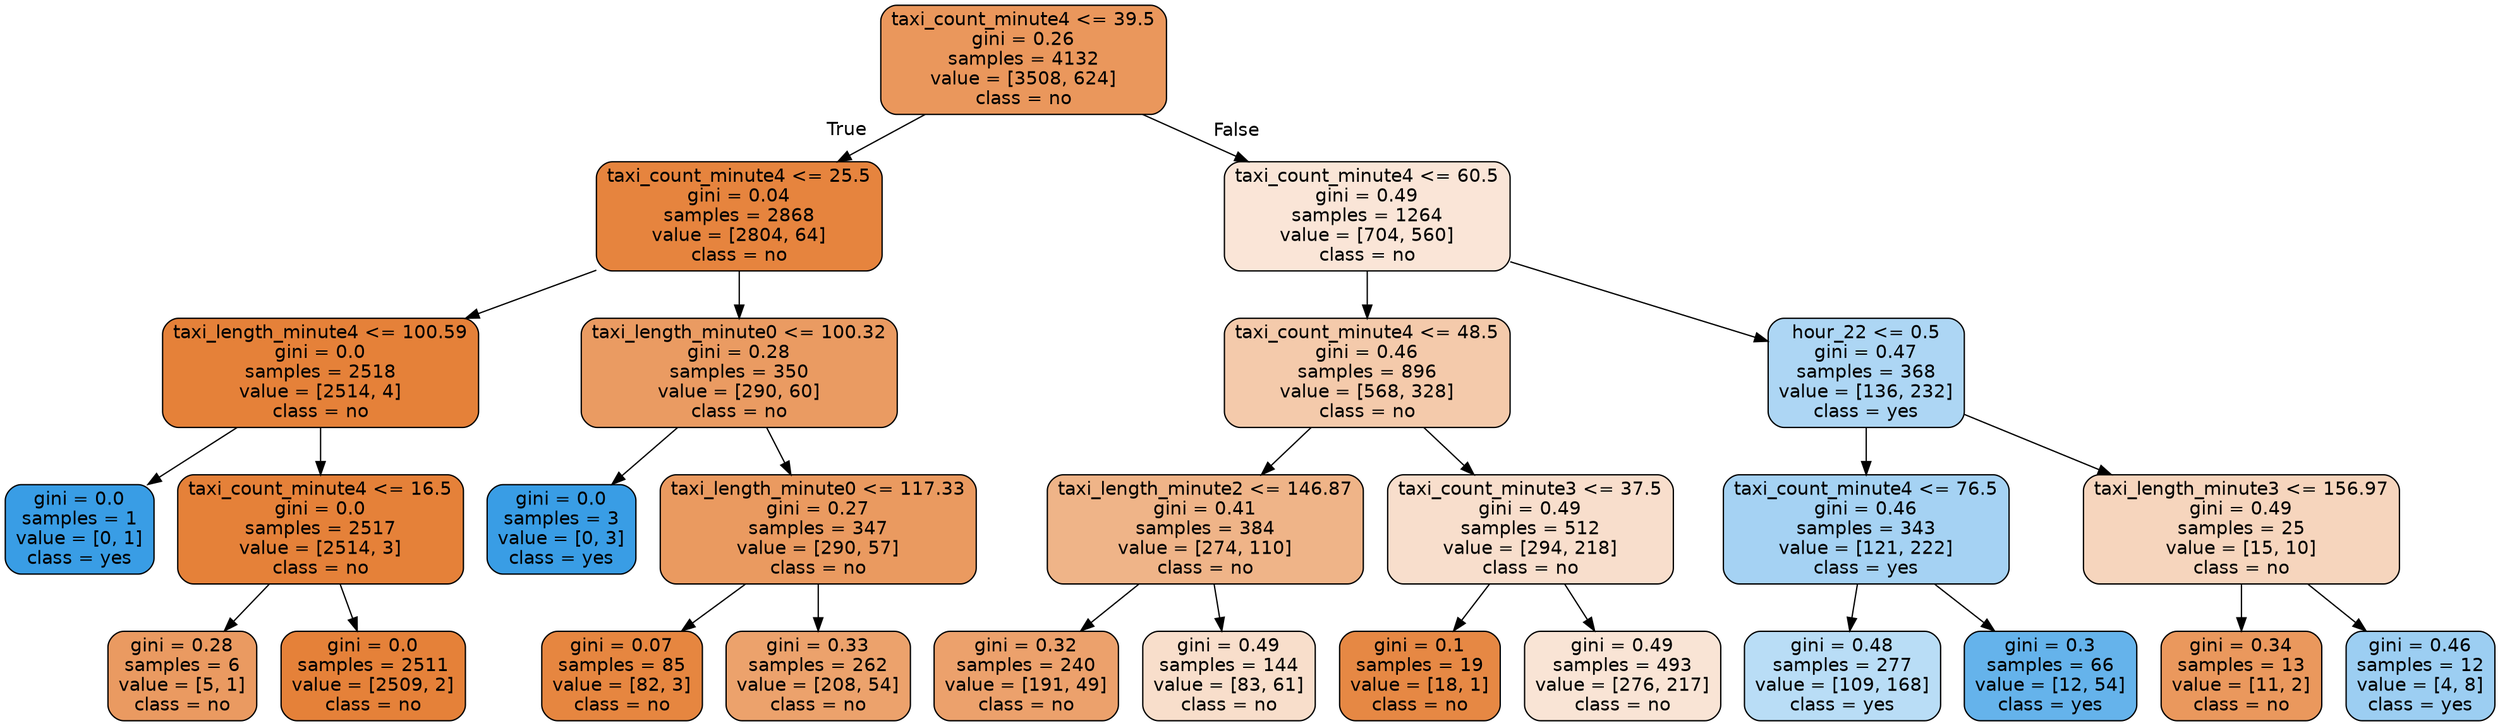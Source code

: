 digraph Tree {
node [shape=box, style="filled, rounded", color="black", fontname="helvetica"] ;
edge [fontname="helvetica"] ;
0 [label="taxi_count_minute4 <= 39.5\ngini = 0.26\nsamples = 4132\nvalue = [3508, 624]\nclass = no", fillcolor="#ea975c"] ;
1 [label="taxi_count_minute4 <= 25.5\ngini = 0.04\nsamples = 2868\nvalue = [2804, 64]\nclass = no", fillcolor="#e6843e"] ;
0 -> 1 [labeldistance=2.5, labelangle=45, headlabel="True"] ;
2 [label="taxi_length_minute4 <= 100.59\ngini = 0.0\nsamples = 2518\nvalue = [2514, 4]\nclass = no", fillcolor="#e58139"] ;
1 -> 2 ;
3 [label="gini = 0.0\nsamples = 1\nvalue = [0, 1]\nclass = yes", fillcolor="#399de5"] ;
2 -> 3 ;
4 [label="taxi_count_minute4 <= 16.5\ngini = 0.0\nsamples = 2517\nvalue = [2514, 3]\nclass = no", fillcolor="#e58139"] ;
2 -> 4 ;
5 [label="gini = 0.28\nsamples = 6\nvalue = [5, 1]\nclass = no", fillcolor="#ea9a61"] ;
4 -> 5 ;
6 [label="gini = 0.0\nsamples = 2511\nvalue = [2509, 2]\nclass = no", fillcolor="#e58139"] ;
4 -> 6 ;
7 [label="taxi_length_minute0 <= 100.32\ngini = 0.28\nsamples = 350\nvalue = [290, 60]\nclass = no", fillcolor="#ea9b62"] ;
1 -> 7 ;
8 [label="gini = 0.0\nsamples = 3\nvalue = [0, 3]\nclass = yes", fillcolor="#399de5"] ;
7 -> 8 ;
9 [label="taxi_length_minute0 <= 117.33\ngini = 0.27\nsamples = 347\nvalue = [290, 57]\nclass = no", fillcolor="#ea9a60"] ;
7 -> 9 ;
10 [label="gini = 0.07\nsamples = 85\nvalue = [82, 3]\nclass = no", fillcolor="#e68640"] ;
9 -> 10 ;
11 [label="gini = 0.33\nsamples = 262\nvalue = [208, 54]\nclass = no", fillcolor="#eca26c"] ;
9 -> 11 ;
12 [label="taxi_count_minute4 <= 60.5\ngini = 0.49\nsamples = 1264\nvalue = [704, 560]\nclass = no", fillcolor="#fae5d7"] ;
0 -> 12 [labeldistance=2.5, labelangle=-45, headlabel="False"] ;
13 [label="taxi_count_minute4 <= 48.5\ngini = 0.46\nsamples = 896\nvalue = [568, 328]\nclass = no", fillcolor="#f4caab"] ;
12 -> 13 ;
14 [label="taxi_length_minute2 <= 146.87\ngini = 0.41\nsamples = 384\nvalue = [274, 110]\nclass = no", fillcolor="#efb488"] ;
13 -> 14 ;
15 [label="gini = 0.32\nsamples = 240\nvalue = [191, 49]\nclass = no", fillcolor="#eca16c"] ;
14 -> 15 ;
16 [label="gini = 0.49\nsamples = 144\nvalue = [83, 61]\nclass = no", fillcolor="#f8decb"] ;
14 -> 16 ;
17 [label="taxi_count_minute3 <= 37.5\ngini = 0.49\nsamples = 512\nvalue = [294, 218]\nclass = no", fillcolor="#f8decc"] ;
13 -> 17 ;
18 [label="gini = 0.1\nsamples = 19\nvalue = [18, 1]\nclass = no", fillcolor="#e68844"] ;
17 -> 18 ;
19 [label="gini = 0.49\nsamples = 493\nvalue = [276, 217]\nclass = no", fillcolor="#f9e4d5"] ;
17 -> 19 ;
20 [label="hour_22 <= 0.5\ngini = 0.47\nsamples = 368\nvalue = [136, 232]\nclass = yes", fillcolor="#add6f4"] ;
12 -> 20 ;
21 [label="taxi_count_minute4 <= 76.5\ngini = 0.46\nsamples = 343\nvalue = [121, 222]\nclass = yes", fillcolor="#a5d2f3"] ;
20 -> 21 ;
22 [label="gini = 0.48\nsamples = 277\nvalue = [109, 168]\nclass = yes", fillcolor="#b9ddf6"] ;
21 -> 22 ;
23 [label="gini = 0.3\nsamples = 66\nvalue = [12, 54]\nclass = yes", fillcolor="#65b3eb"] ;
21 -> 23 ;
24 [label="taxi_length_minute3 <= 156.97\ngini = 0.49\nsamples = 25\nvalue = [15, 10]\nclass = no", fillcolor="#f6d5bd"] ;
20 -> 24 ;
25 [label="gini = 0.34\nsamples = 13\nvalue = [11, 2]\nclass = no", fillcolor="#ea985d"] ;
24 -> 25 ;
26 [label="gini = 0.46\nsamples = 12\nvalue = [4, 8]\nclass = yes", fillcolor="#9ccef2"] ;
24 -> 26 ;
}